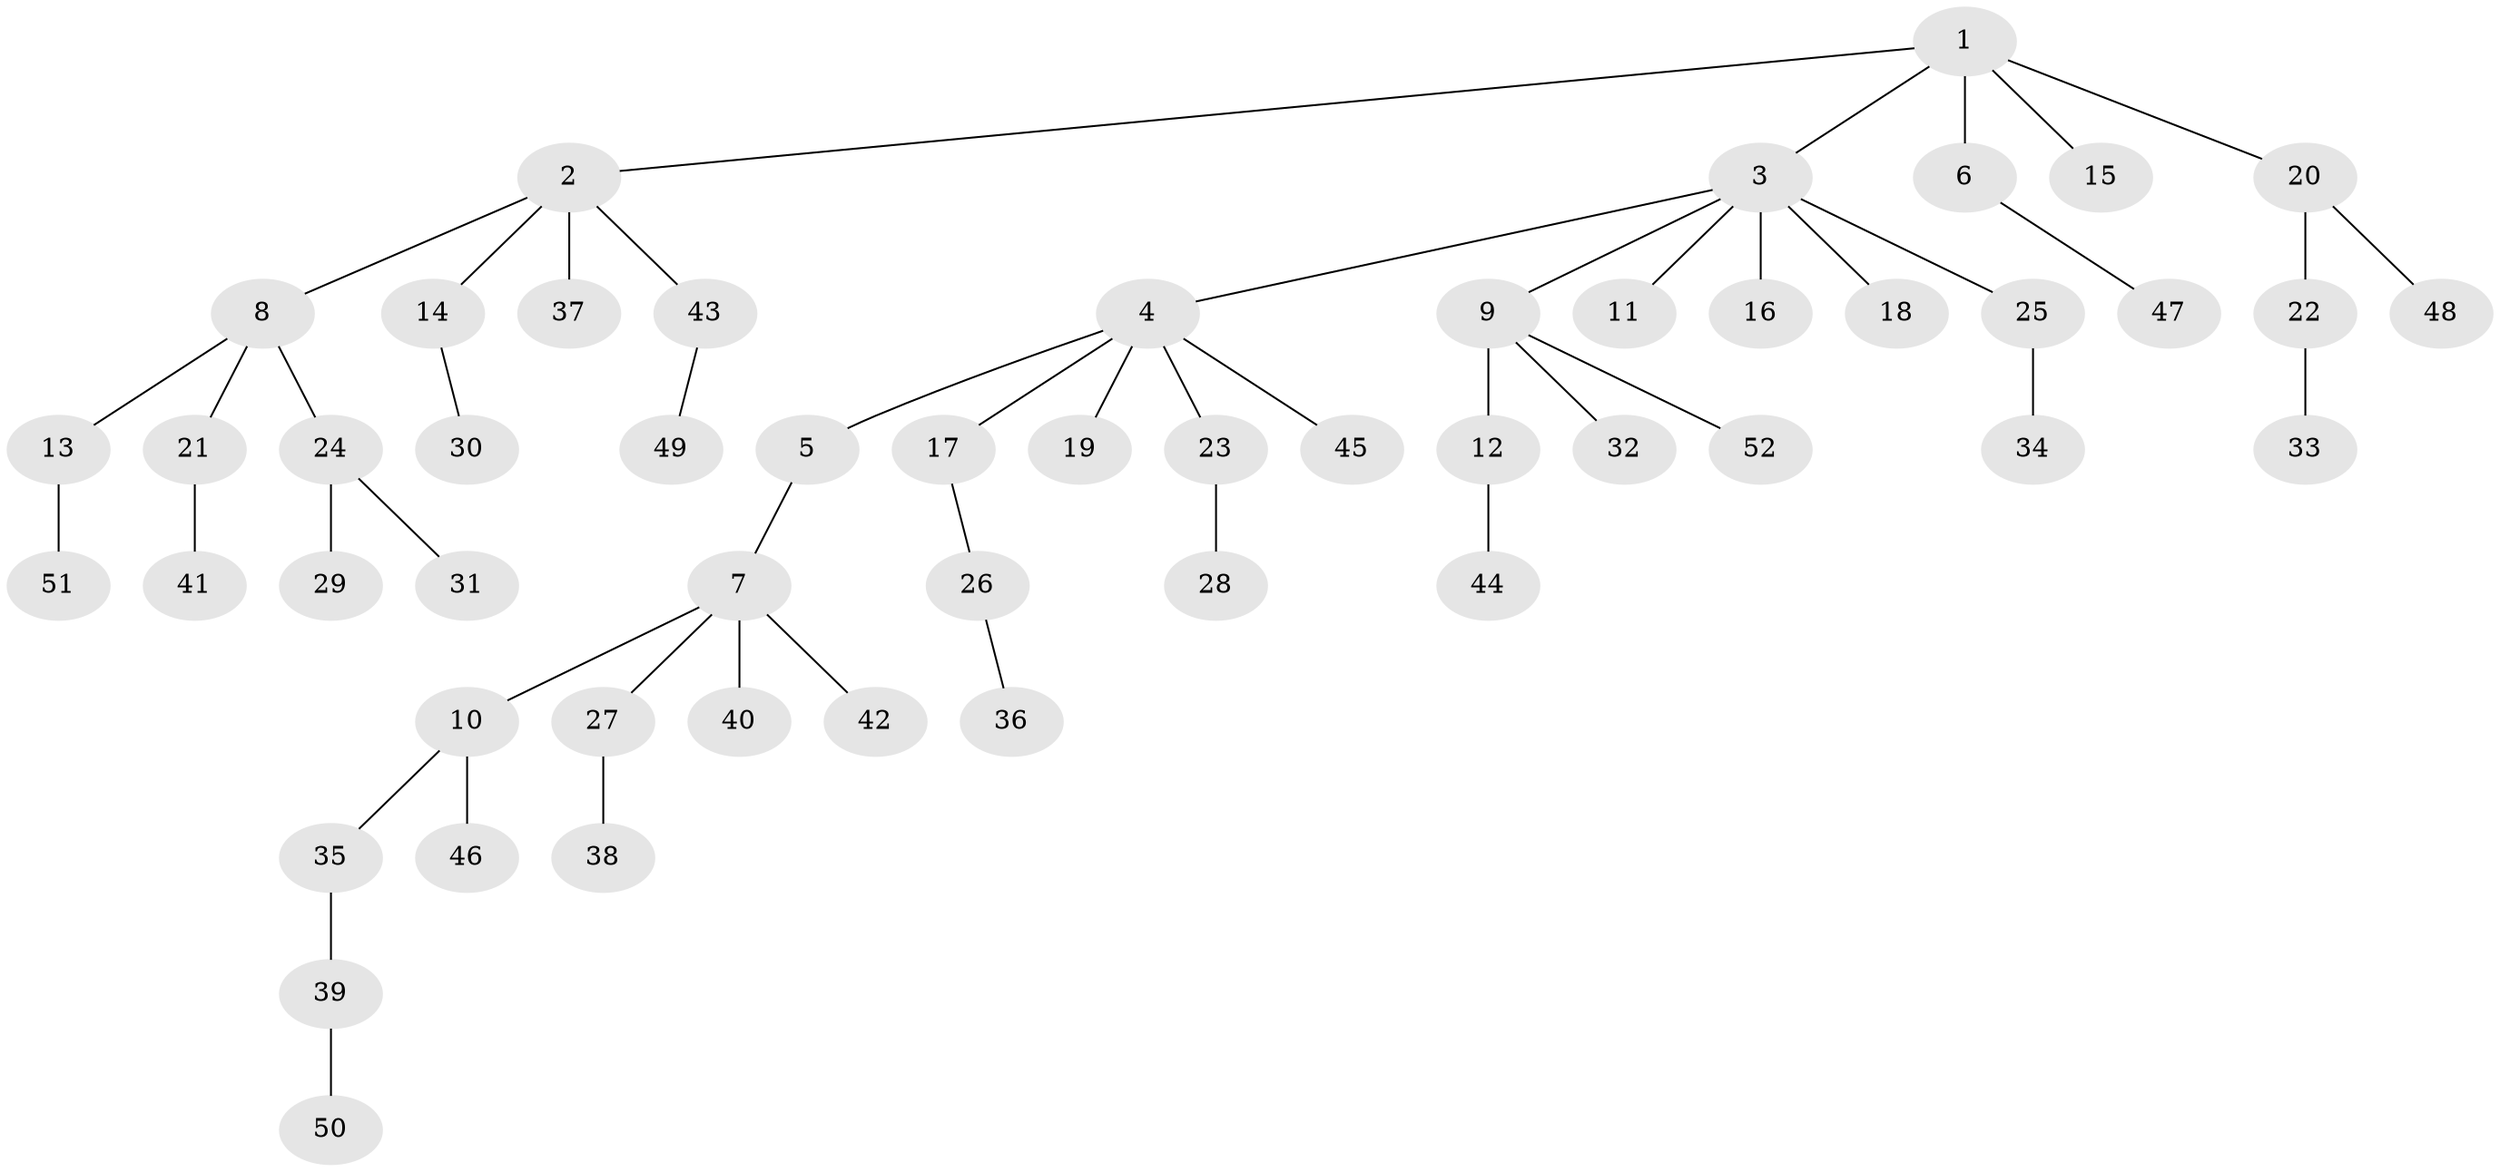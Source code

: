 // Generated by graph-tools (version 1.1) at 2025/02/03/09/25 03:02:19]
// undirected, 52 vertices, 51 edges
graph export_dot {
graph [start="1"]
  node [color=gray90,style=filled];
  1;
  2;
  3;
  4;
  5;
  6;
  7;
  8;
  9;
  10;
  11;
  12;
  13;
  14;
  15;
  16;
  17;
  18;
  19;
  20;
  21;
  22;
  23;
  24;
  25;
  26;
  27;
  28;
  29;
  30;
  31;
  32;
  33;
  34;
  35;
  36;
  37;
  38;
  39;
  40;
  41;
  42;
  43;
  44;
  45;
  46;
  47;
  48;
  49;
  50;
  51;
  52;
  1 -- 2;
  1 -- 3;
  1 -- 6;
  1 -- 15;
  1 -- 20;
  2 -- 8;
  2 -- 14;
  2 -- 37;
  2 -- 43;
  3 -- 4;
  3 -- 9;
  3 -- 11;
  3 -- 16;
  3 -- 18;
  3 -- 25;
  4 -- 5;
  4 -- 17;
  4 -- 19;
  4 -- 23;
  4 -- 45;
  5 -- 7;
  6 -- 47;
  7 -- 10;
  7 -- 27;
  7 -- 40;
  7 -- 42;
  8 -- 13;
  8 -- 21;
  8 -- 24;
  9 -- 12;
  9 -- 32;
  9 -- 52;
  10 -- 35;
  10 -- 46;
  12 -- 44;
  13 -- 51;
  14 -- 30;
  17 -- 26;
  20 -- 22;
  20 -- 48;
  21 -- 41;
  22 -- 33;
  23 -- 28;
  24 -- 29;
  24 -- 31;
  25 -- 34;
  26 -- 36;
  27 -- 38;
  35 -- 39;
  39 -- 50;
  43 -- 49;
}
